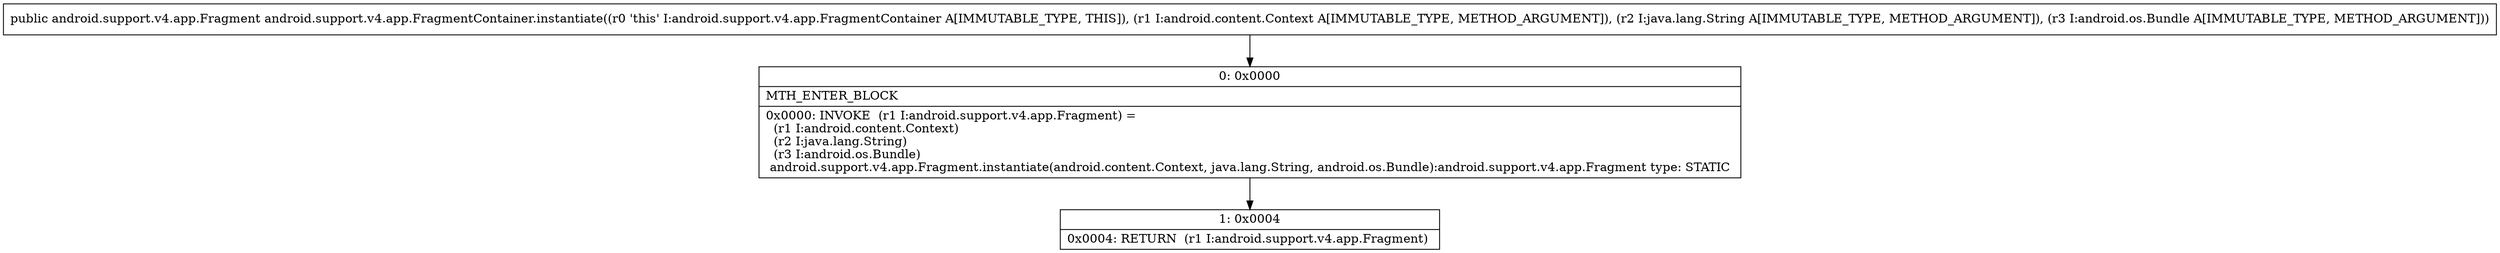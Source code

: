 digraph "CFG forandroid.support.v4.app.FragmentContainer.instantiate(Landroid\/content\/Context;Ljava\/lang\/String;Landroid\/os\/Bundle;)Landroid\/support\/v4\/app\/Fragment;" {
Node_0 [shape=record,label="{0\:\ 0x0000|MTH_ENTER_BLOCK\l|0x0000: INVOKE  (r1 I:android.support.v4.app.Fragment) = \l  (r1 I:android.content.Context)\l  (r2 I:java.lang.String)\l  (r3 I:android.os.Bundle)\l android.support.v4.app.Fragment.instantiate(android.content.Context, java.lang.String, android.os.Bundle):android.support.v4.app.Fragment type: STATIC \l}"];
Node_1 [shape=record,label="{1\:\ 0x0004|0x0004: RETURN  (r1 I:android.support.v4.app.Fragment) \l}"];
MethodNode[shape=record,label="{public android.support.v4.app.Fragment android.support.v4.app.FragmentContainer.instantiate((r0 'this' I:android.support.v4.app.FragmentContainer A[IMMUTABLE_TYPE, THIS]), (r1 I:android.content.Context A[IMMUTABLE_TYPE, METHOD_ARGUMENT]), (r2 I:java.lang.String A[IMMUTABLE_TYPE, METHOD_ARGUMENT]), (r3 I:android.os.Bundle A[IMMUTABLE_TYPE, METHOD_ARGUMENT])) }"];
MethodNode -> Node_0;
Node_0 -> Node_1;
}

